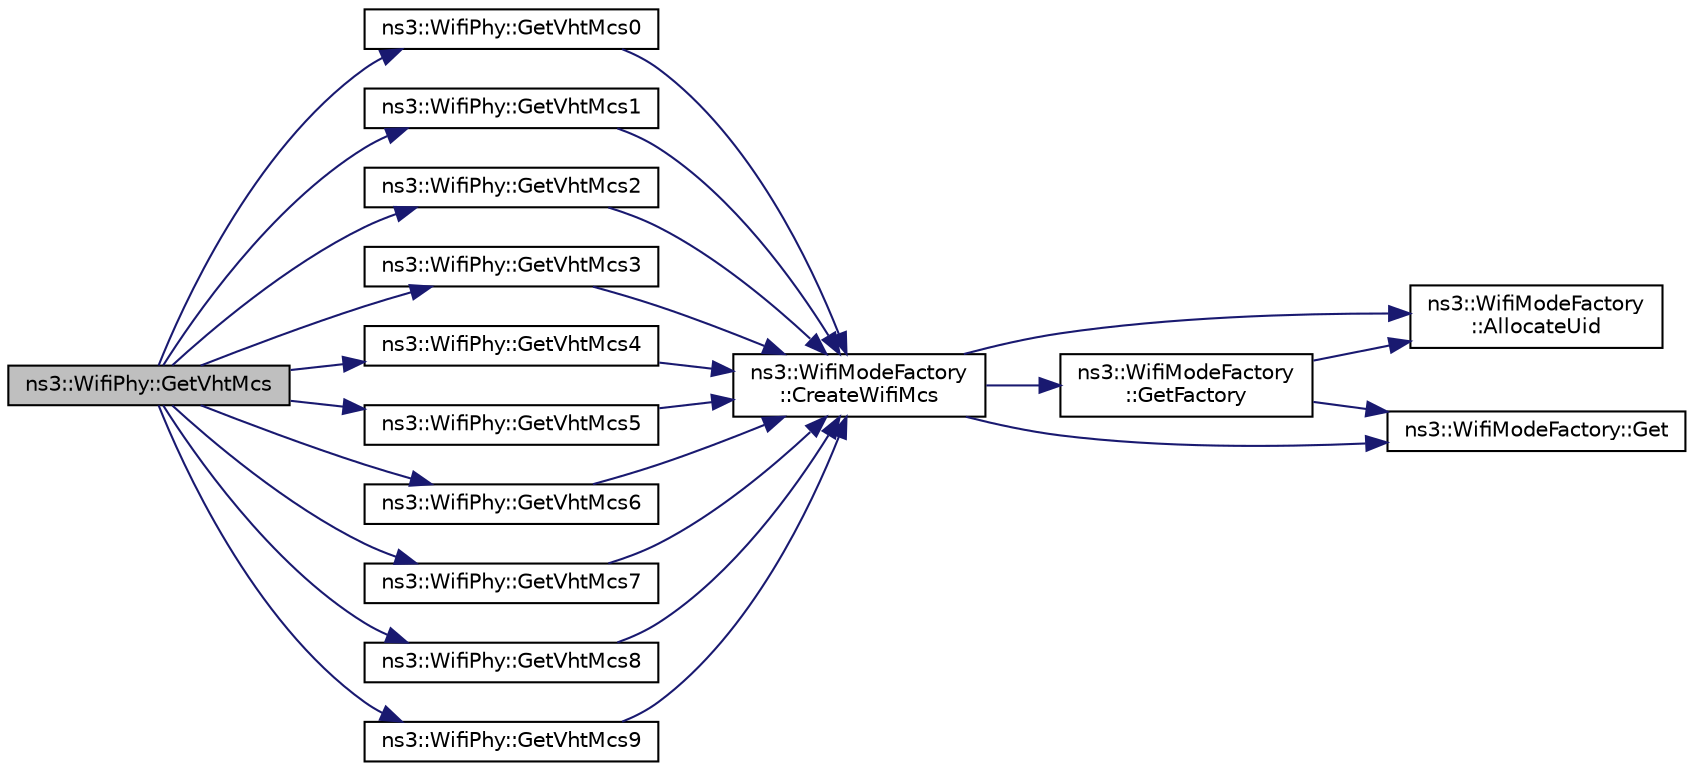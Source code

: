 digraph "ns3::WifiPhy::GetVhtMcs"
{
 // LATEX_PDF_SIZE
  edge [fontname="Helvetica",fontsize="10",labelfontname="Helvetica",labelfontsize="10"];
  node [fontname="Helvetica",fontsize="10",shape=record];
  rankdir="LR";
  Node1 [label="ns3::WifiPhy::GetVhtMcs",height=0.2,width=0.4,color="black", fillcolor="grey75", style="filled", fontcolor="black",tooltip="Get the WifiMode object corresponding to the given MCS of the VHT modulation class."];
  Node1 -> Node2 [color="midnightblue",fontsize="10",style="solid",fontname="Helvetica"];
  Node2 [label="ns3::WifiPhy::GetVhtMcs0",height=0.2,width=0.4,color="black", fillcolor="white", style="filled",URL="$classns3_1_1_wifi_phy.html#a0abd27d8c214424a39ea9ea3ac207772",tooltip="Return MCS 0 from VHT MCS values."];
  Node2 -> Node3 [color="midnightblue",fontsize="10",style="solid",fontname="Helvetica"];
  Node3 [label="ns3::WifiModeFactory\l::CreateWifiMcs",height=0.2,width=0.4,color="black", fillcolor="white", style="filled",URL="$classns3_1_1_wifi_mode_factory.html#ac3e6d9eb924873474e4122c86deb44c9",tooltip=" "];
  Node3 -> Node4 [color="midnightblue",fontsize="10",style="solid",fontname="Helvetica"];
  Node4 [label="ns3::WifiModeFactory\l::AllocateUid",height=0.2,width=0.4,color="black", fillcolor="white", style="filled",URL="$classns3_1_1_wifi_mode_factory.html#a89a9c38617bd3f7be4a8919ce9675996",tooltip="Allocate a WifiModeItem from a given uniqueUid."];
  Node3 -> Node5 [color="midnightblue",fontsize="10",style="solid",fontname="Helvetica"];
  Node5 [label="ns3::WifiModeFactory::Get",height=0.2,width=0.4,color="black", fillcolor="white", style="filled",URL="$classns3_1_1_wifi_mode_factory.html#a3086868810ff4347e31c63027726f544",tooltip="Return a WifiModeItem at the given UID index."];
  Node3 -> Node6 [color="midnightblue",fontsize="10",style="solid",fontname="Helvetica"];
  Node6 [label="ns3::WifiModeFactory\l::GetFactory",height=0.2,width=0.4,color="black", fillcolor="white", style="filled",URL="$classns3_1_1_wifi_mode_factory.html#a9c6f695d733355dee8d74bd1709868fc",tooltip="Return a WifiModeFactory."];
  Node6 -> Node4 [color="midnightblue",fontsize="10",style="solid",fontname="Helvetica"];
  Node6 -> Node5 [color="midnightblue",fontsize="10",style="solid",fontname="Helvetica"];
  Node1 -> Node7 [color="midnightblue",fontsize="10",style="solid",fontname="Helvetica"];
  Node7 [label="ns3::WifiPhy::GetVhtMcs1",height=0.2,width=0.4,color="black", fillcolor="white", style="filled",URL="$classns3_1_1_wifi_phy.html#ae2059a293baf661fc58cf72dc22db394",tooltip="Return MCS 1 from VHT MCS values."];
  Node7 -> Node3 [color="midnightblue",fontsize="10",style="solid",fontname="Helvetica"];
  Node1 -> Node8 [color="midnightblue",fontsize="10",style="solid",fontname="Helvetica"];
  Node8 [label="ns3::WifiPhy::GetVhtMcs2",height=0.2,width=0.4,color="black", fillcolor="white", style="filled",URL="$classns3_1_1_wifi_phy.html#aed23b5bd82ba4cb62eb0d594d02accbe",tooltip="Return MCS 2 from VHT MCS values."];
  Node8 -> Node3 [color="midnightblue",fontsize="10",style="solid",fontname="Helvetica"];
  Node1 -> Node9 [color="midnightblue",fontsize="10",style="solid",fontname="Helvetica"];
  Node9 [label="ns3::WifiPhy::GetVhtMcs3",height=0.2,width=0.4,color="black", fillcolor="white", style="filled",URL="$classns3_1_1_wifi_phy.html#a9cfb02d62871a811cbc6d0133f1417fb",tooltip="Return MCS 3 from VHT MCS values."];
  Node9 -> Node3 [color="midnightblue",fontsize="10",style="solid",fontname="Helvetica"];
  Node1 -> Node10 [color="midnightblue",fontsize="10",style="solid",fontname="Helvetica"];
  Node10 [label="ns3::WifiPhy::GetVhtMcs4",height=0.2,width=0.4,color="black", fillcolor="white", style="filled",URL="$classns3_1_1_wifi_phy.html#a6b92afa4613c7f876f494d6f295b5135",tooltip="Return MCS 4 from VHT MCS values."];
  Node10 -> Node3 [color="midnightblue",fontsize="10",style="solid",fontname="Helvetica"];
  Node1 -> Node11 [color="midnightblue",fontsize="10",style="solid",fontname="Helvetica"];
  Node11 [label="ns3::WifiPhy::GetVhtMcs5",height=0.2,width=0.4,color="black", fillcolor="white", style="filled",URL="$classns3_1_1_wifi_phy.html#a214c87eb5f05eb2d07b2d1cccf77311a",tooltip="Return MCS 5 from VHT MCS values."];
  Node11 -> Node3 [color="midnightblue",fontsize="10",style="solid",fontname="Helvetica"];
  Node1 -> Node12 [color="midnightblue",fontsize="10",style="solid",fontname="Helvetica"];
  Node12 [label="ns3::WifiPhy::GetVhtMcs6",height=0.2,width=0.4,color="black", fillcolor="white", style="filled",URL="$classns3_1_1_wifi_phy.html#acd4b16742a9bfc62664da3b415ce2a42",tooltip="Return MCS 6 from VHT MCS values."];
  Node12 -> Node3 [color="midnightblue",fontsize="10",style="solid",fontname="Helvetica"];
  Node1 -> Node13 [color="midnightblue",fontsize="10",style="solid",fontname="Helvetica"];
  Node13 [label="ns3::WifiPhy::GetVhtMcs7",height=0.2,width=0.4,color="black", fillcolor="white", style="filled",URL="$classns3_1_1_wifi_phy.html#a70fad3da915d04f22a068a5ffb5f995c",tooltip="Return MCS 7 from VHT MCS values."];
  Node13 -> Node3 [color="midnightblue",fontsize="10",style="solid",fontname="Helvetica"];
  Node1 -> Node14 [color="midnightblue",fontsize="10",style="solid",fontname="Helvetica"];
  Node14 [label="ns3::WifiPhy::GetVhtMcs8",height=0.2,width=0.4,color="black", fillcolor="white", style="filled",URL="$classns3_1_1_wifi_phy.html#a4acd4de849ca0a208e2d8e021f6a0173",tooltip="Return MCS 8 from VHT MCS values."];
  Node14 -> Node3 [color="midnightblue",fontsize="10",style="solid",fontname="Helvetica"];
  Node1 -> Node15 [color="midnightblue",fontsize="10",style="solid",fontname="Helvetica"];
  Node15 [label="ns3::WifiPhy::GetVhtMcs9",height=0.2,width=0.4,color="black", fillcolor="white", style="filled",URL="$classns3_1_1_wifi_phy.html#aa435b5512868852aa272d9b963e581a0",tooltip="Return MCS 9 from VHT MCS values."];
  Node15 -> Node3 [color="midnightblue",fontsize="10",style="solid",fontname="Helvetica"];
}
